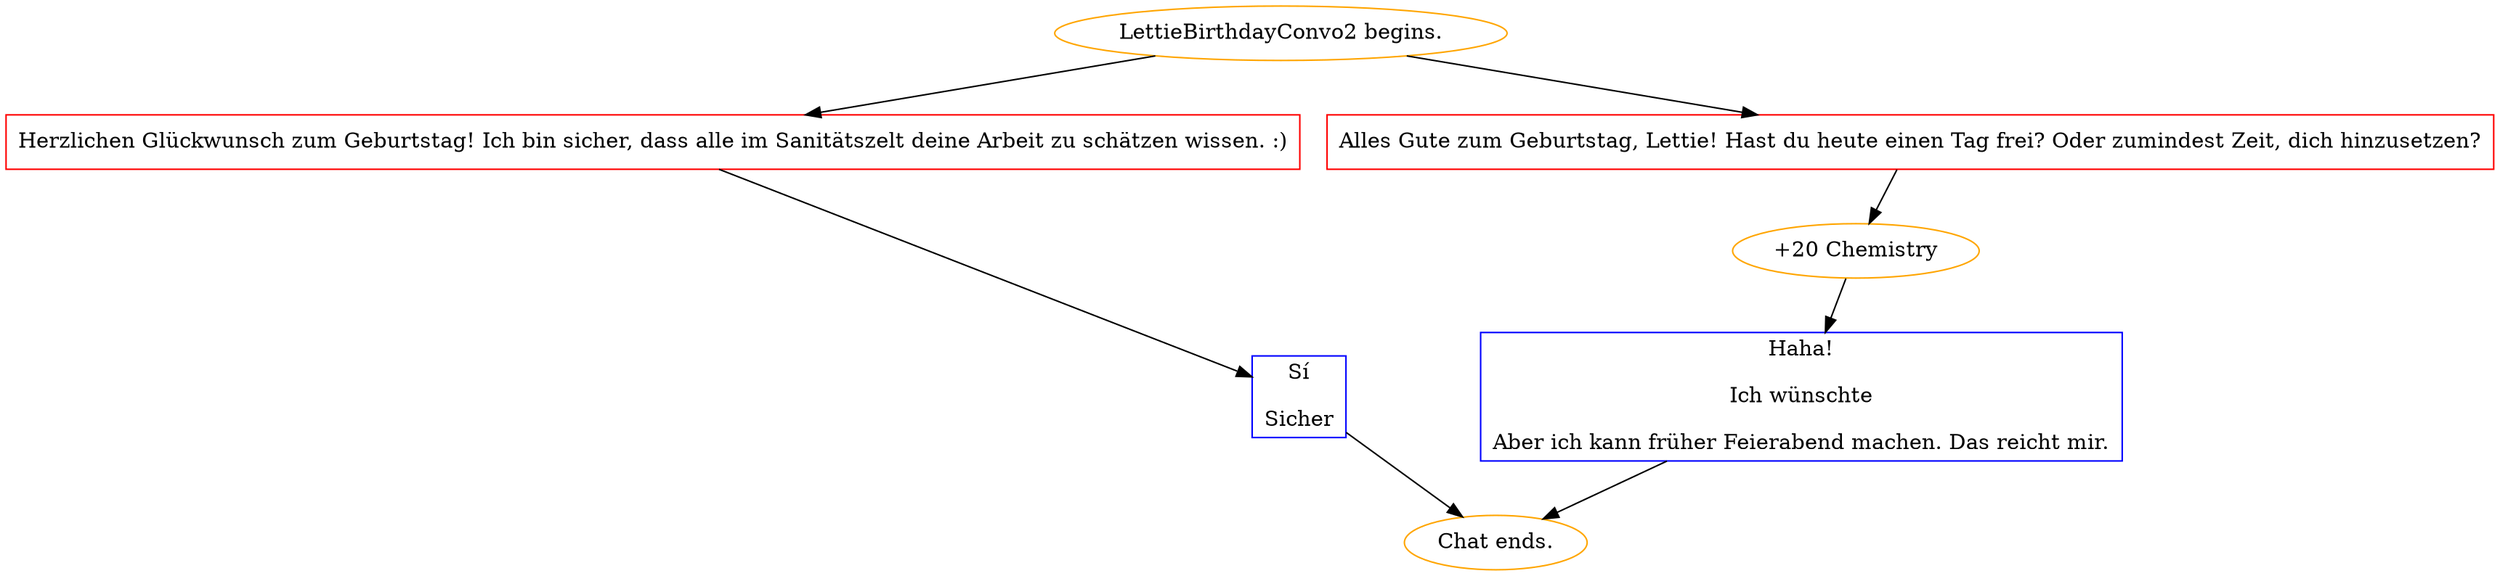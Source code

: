 digraph {
	"LettieBirthdayConvo2 begins." [color=orange];
		"LettieBirthdayConvo2 begins." -> j2472261631;
		"LettieBirthdayConvo2 begins." -> j3516949287;
	j2472261631 [label="Herzlichen Glückwunsch zum Geburtstag! Ich bin sicher, dass alle im Sanitätszelt deine Arbeit zu schätzen wissen. :)",shape=box,color=red];
		j2472261631 -> j3016229455;
	j3516949287 [label="Alles Gute zum Geburtstag, Lettie! Hast du heute einen Tag frei? Oder zumindest Zeit, dich hinzusetzen?",shape=box,color=red];
		j3516949287 -> j2888377114;
	j3016229455 [label="Sí
Sicher",shape=box,color=blue];
		j3016229455 -> "Chat ends.";
	j2888377114 [label="+20 Chemistry",color=orange];
		j2888377114 -> j4159993535;
	"Chat ends." [color=orange];
	j4159993535 [label="Haha!
Ich wünschte
Aber ich kann früher Feierabend machen. Das reicht mir.",shape=box,color=blue];
		j4159993535 -> "Chat ends.";
}